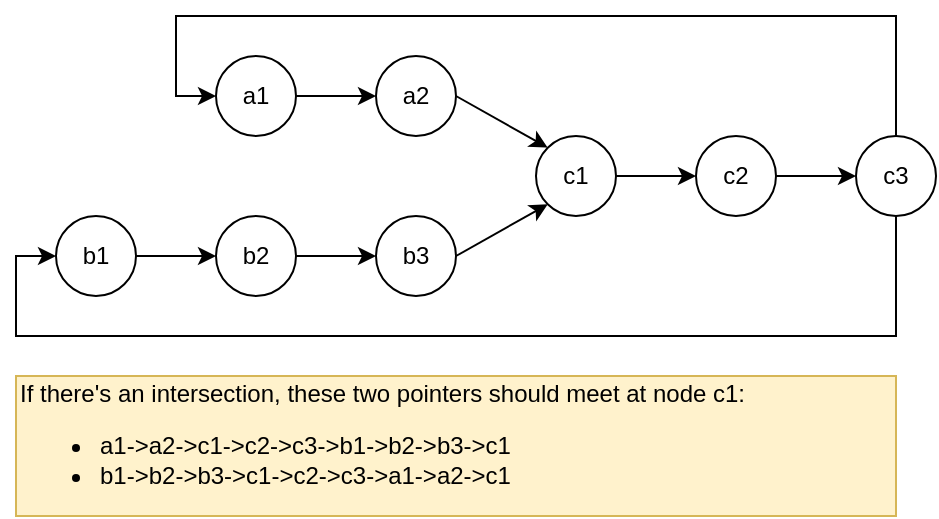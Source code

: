 <mxfile version="21.3.8" type="github">
  <diagram name="Intersection" id="mjdflIWaUyTx3Rmq8xrl">
    <mxGraphModel dx="1434" dy="764" grid="1" gridSize="10" guides="1" tooltips="1" connect="1" arrows="1" fold="1" page="1" pageScale="1" pageWidth="850" pageHeight="1100" math="0" shadow="0">
      <root>
        <mxCell id="0" />
        <mxCell id="1" parent="0" />
        <mxCell id="xl5SwCBmhRfWHx-1p6Vz-9" style="edgeStyle=orthogonalEdgeStyle;rounded=0;orthogonalLoop=1;jettySize=auto;html=1;exitX=1;exitY=0.5;exitDx=0;exitDy=0;entryX=0;entryY=0.5;entryDx=0;entryDy=0;" edge="1" parent="1" source="xl5SwCBmhRfWHx-1p6Vz-1" target="xl5SwCBmhRfWHx-1p6Vz-2">
          <mxGeometry relative="1" as="geometry" />
        </mxCell>
        <mxCell id="xl5SwCBmhRfWHx-1p6Vz-1" value="a1" style="ellipse;whiteSpace=wrap;html=1;aspect=fixed;" vertex="1" parent="1">
          <mxGeometry x="120" y="40" width="40" height="40" as="geometry" />
        </mxCell>
        <mxCell id="xl5SwCBmhRfWHx-1p6Vz-12" style="edgeStyle=none;rounded=0;orthogonalLoop=1;jettySize=auto;html=1;exitX=1;exitY=0.5;exitDx=0;exitDy=0;entryX=0;entryY=0;entryDx=0;entryDy=0;" edge="1" parent="1" source="xl5SwCBmhRfWHx-1p6Vz-2" target="xl5SwCBmhRfWHx-1p6Vz-6">
          <mxGeometry relative="1" as="geometry" />
        </mxCell>
        <mxCell id="xl5SwCBmhRfWHx-1p6Vz-2" value="a2" style="ellipse;whiteSpace=wrap;html=1;aspect=fixed;" vertex="1" parent="1">
          <mxGeometry x="200" y="40" width="40" height="40" as="geometry" />
        </mxCell>
        <mxCell id="xl5SwCBmhRfWHx-1p6Vz-14" style="edgeStyle=none;rounded=0;orthogonalLoop=1;jettySize=auto;html=1;exitX=1;exitY=0.5;exitDx=0;exitDy=0;entryX=0;entryY=0.5;entryDx=0;entryDy=0;" edge="1" parent="1" source="xl5SwCBmhRfWHx-1p6Vz-3" target="xl5SwCBmhRfWHx-1p6Vz-4">
          <mxGeometry relative="1" as="geometry" />
        </mxCell>
        <mxCell id="xl5SwCBmhRfWHx-1p6Vz-3" value="b1" style="ellipse;whiteSpace=wrap;html=1;aspect=fixed;" vertex="1" parent="1">
          <mxGeometry x="40" y="120" width="40" height="40" as="geometry" />
        </mxCell>
        <mxCell id="xl5SwCBmhRfWHx-1p6Vz-15" style="edgeStyle=none;rounded=0;orthogonalLoop=1;jettySize=auto;html=1;exitX=1;exitY=0.5;exitDx=0;exitDy=0;entryX=0;entryY=0.5;entryDx=0;entryDy=0;" edge="1" parent="1" source="xl5SwCBmhRfWHx-1p6Vz-4" target="xl5SwCBmhRfWHx-1p6Vz-5">
          <mxGeometry relative="1" as="geometry" />
        </mxCell>
        <mxCell id="xl5SwCBmhRfWHx-1p6Vz-4" value="b2" style="ellipse;whiteSpace=wrap;html=1;aspect=fixed;" vertex="1" parent="1">
          <mxGeometry x="120" y="120" width="40" height="40" as="geometry" />
        </mxCell>
        <mxCell id="xl5SwCBmhRfWHx-1p6Vz-13" style="edgeStyle=none;rounded=0;orthogonalLoop=1;jettySize=auto;html=1;exitX=1;exitY=0.5;exitDx=0;exitDy=0;entryX=0;entryY=1;entryDx=0;entryDy=0;" edge="1" parent="1" source="xl5SwCBmhRfWHx-1p6Vz-5" target="xl5SwCBmhRfWHx-1p6Vz-6">
          <mxGeometry relative="1" as="geometry" />
        </mxCell>
        <mxCell id="xl5SwCBmhRfWHx-1p6Vz-5" value="b3" style="ellipse;whiteSpace=wrap;html=1;aspect=fixed;" vertex="1" parent="1">
          <mxGeometry x="200" y="120" width="40" height="40" as="geometry" />
        </mxCell>
        <mxCell id="xl5SwCBmhRfWHx-1p6Vz-16" style="edgeStyle=none;rounded=0;orthogonalLoop=1;jettySize=auto;html=1;exitX=1;exitY=0.5;exitDx=0;exitDy=0;entryX=0;entryY=0.5;entryDx=0;entryDy=0;" edge="1" parent="1" source="xl5SwCBmhRfWHx-1p6Vz-6" target="xl5SwCBmhRfWHx-1p6Vz-7">
          <mxGeometry relative="1" as="geometry" />
        </mxCell>
        <mxCell id="xl5SwCBmhRfWHx-1p6Vz-6" value="c1" style="ellipse;whiteSpace=wrap;html=1;aspect=fixed;" vertex="1" parent="1">
          <mxGeometry x="280" y="80" width="40" height="40" as="geometry" />
        </mxCell>
        <mxCell id="xl5SwCBmhRfWHx-1p6Vz-17" style="edgeStyle=none;rounded=0;orthogonalLoop=1;jettySize=auto;html=1;exitX=1;exitY=0.5;exitDx=0;exitDy=0;entryX=0;entryY=0.5;entryDx=0;entryDy=0;" edge="1" parent="1" source="xl5SwCBmhRfWHx-1p6Vz-7" target="xl5SwCBmhRfWHx-1p6Vz-8">
          <mxGeometry relative="1" as="geometry" />
        </mxCell>
        <mxCell id="xl5SwCBmhRfWHx-1p6Vz-7" value="c2" style="ellipse;whiteSpace=wrap;html=1;aspect=fixed;" vertex="1" parent="1">
          <mxGeometry x="360" y="80" width="40" height="40" as="geometry" />
        </mxCell>
        <mxCell id="xl5SwCBmhRfWHx-1p6Vz-19" style="edgeStyle=orthogonalEdgeStyle;rounded=0;orthogonalLoop=1;jettySize=auto;html=1;exitX=0.5;exitY=0;exitDx=0;exitDy=0;entryX=0;entryY=0.5;entryDx=0;entryDy=0;" edge="1" parent="1" source="xl5SwCBmhRfWHx-1p6Vz-8" target="xl5SwCBmhRfWHx-1p6Vz-1">
          <mxGeometry relative="1" as="geometry">
            <Array as="points">
              <mxPoint x="460" y="20" />
              <mxPoint x="100" y="20" />
              <mxPoint x="100" y="60" />
            </Array>
          </mxGeometry>
        </mxCell>
        <mxCell id="xl5SwCBmhRfWHx-1p6Vz-20" style="edgeStyle=orthogonalEdgeStyle;rounded=0;orthogonalLoop=1;jettySize=auto;html=1;exitX=0.5;exitY=1;exitDx=0;exitDy=0;entryX=0;entryY=0.5;entryDx=0;entryDy=0;" edge="1" parent="1" source="xl5SwCBmhRfWHx-1p6Vz-8" target="xl5SwCBmhRfWHx-1p6Vz-3">
          <mxGeometry relative="1" as="geometry">
            <Array as="points">
              <mxPoint x="460" y="180" />
              <mxPoint x="20" y="180" />
              <mxPoint x="20" y="140" />
            </Array>
          </mxGeometry>
        </mxCell>
        <mxCell id="xl5SwCBmhRfWHx-1p6Vz-8" value="c3" style="ellipse;whiteSpace=wrap;html=1;aspect=fixed;" vertex="1" parent="1">
          <mxGeometry x="440" y="80" width="40" height="40" as="geometry" />
        </mxCell>
        <mxCell id="xl5SwCBmhRfWHx-1p6Vz-23" value="&lt;div&gt;If there&#39;s an intersection, these two pointers should meet at node c1:&lt;/div&gt;&lt;ul&gt;&lt;li&gt;a1-&amp;gt;a2-&amp;gt;c1-&amp;gt;c2-&amp;gt;c3-&amp;gt;b1-&amp;gt;b2-&amp;gt;b3-&amp;gt;c1&lt;/li&gt;&lt;li&gt;b1-&amp;gt;b2-&amp;gt;b3-&amp;gt;c1-&amp;gt;c2-&amp;gt;c3-&amp;gt;a1-&amp;gt;a2-&amp;gt;c1&lt;/li&gt;&lt;/ul&gt;" style="rounded=0;whiteSpace=wrap;html=1;fillColor=#fff2cc;strokeColor=#d6b656;align=left;" vertex="1" parent="1">
          <mxGeometry x="20" y="200" width="440" height="70" as="geometry" />
        </mxCell>
      </root>
    </mxGraphModel>
  </diagram>
</mxfile>
